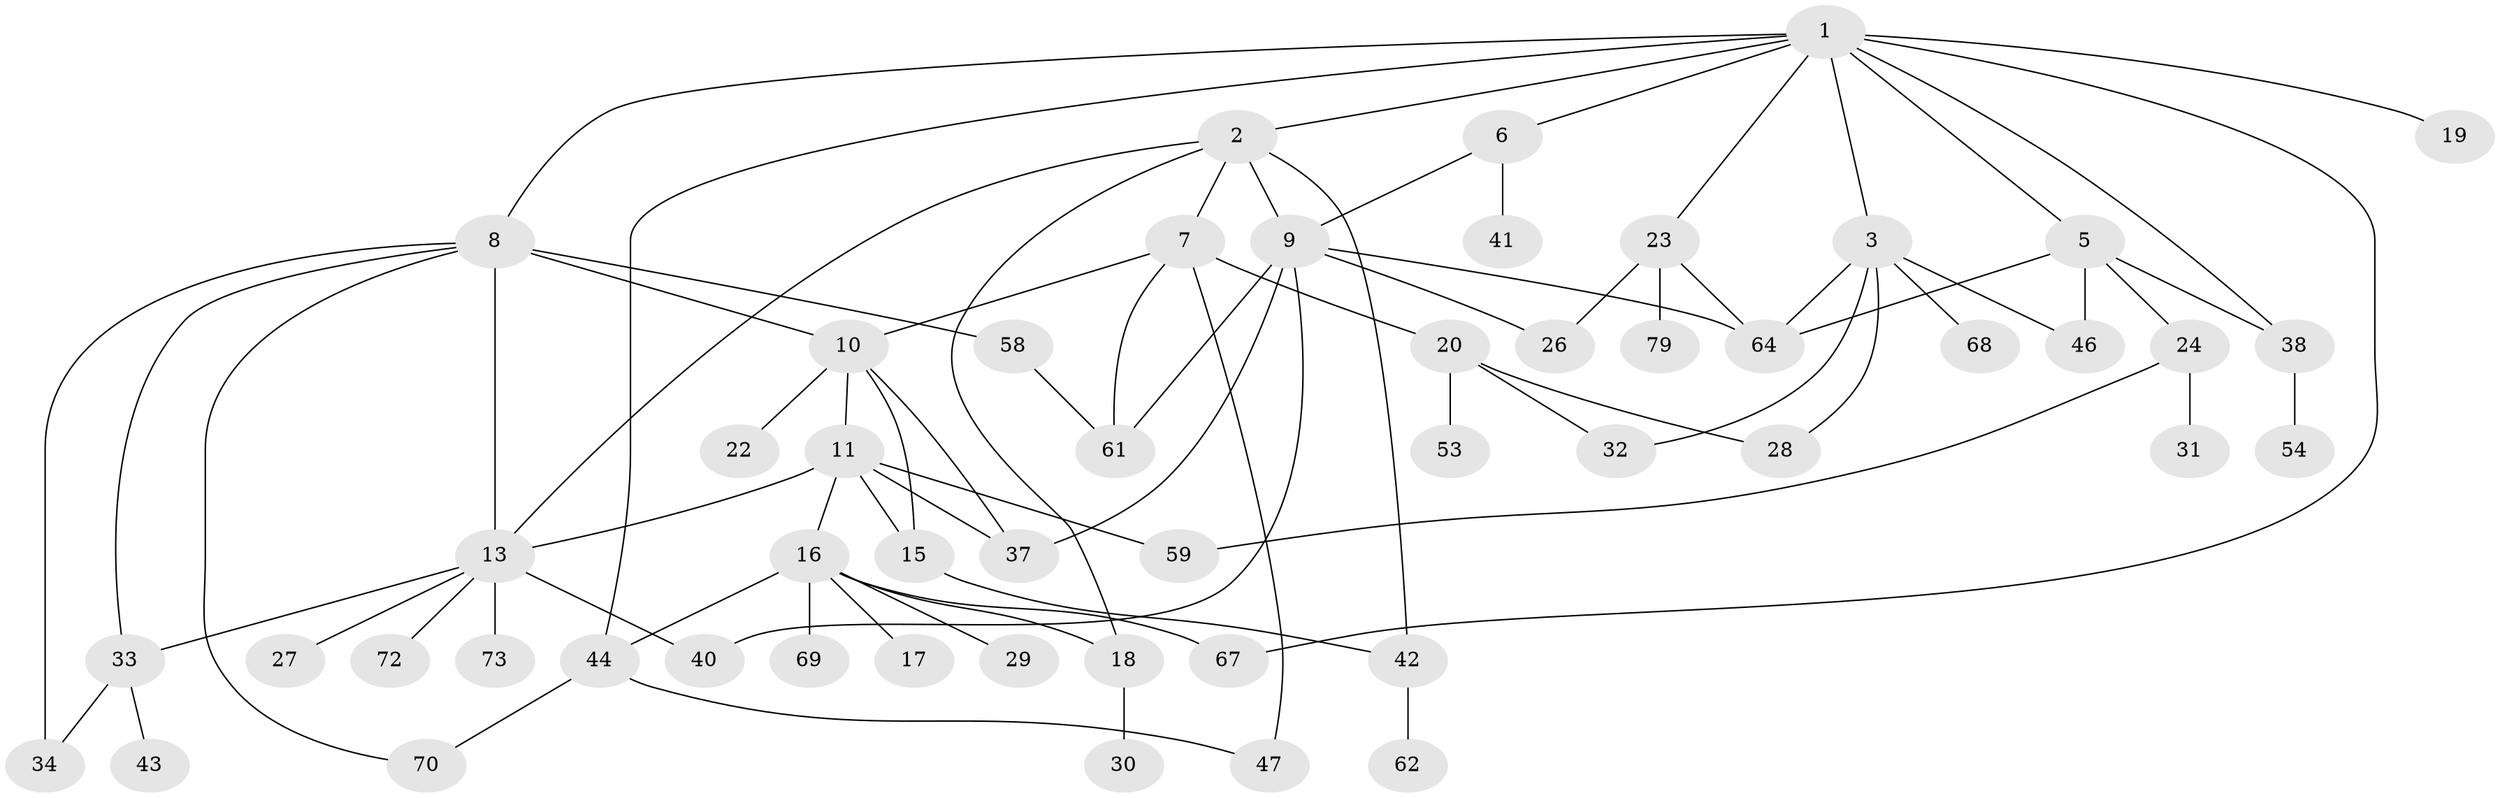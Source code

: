 // Generated by graph-tools (version 1.1) at 2025/23/03/03/25 07:23:34]
// undirected, 52 vertices, 78 edges
graph export_dot {
graph [start="1"]
  node [color=gray90,style=filled];
  1 [super="+4"];
  2 [super="+57"];
  3 [super="+63"];
  5 [super="+14"];
  6 [super="+35"];
  7 [super="+65"];
  8 [super="+12"];
  9 [super="+74"];
  10 [super="+71"];
  11 [super="+49"];
  13 [super="+21"];
  15 [super="+45"];
  16 [super="+78"];
  17;
  18 [super="+25"];
  19;
  20;
  22;
  23 [super="+60"];
  24;
  26 [super="+36"];
  27;
  28 [super="+52"];
  29;
  30 [super="+50"];
  31 [super="+39"];
  32;
  33 [super="+51"];
  34;
  37;
  38;
  40;
  41;
  42 [super="+48"];
  43;
  44 [super="+77"];
  46 [super="+55"];
  47 [super="+56"];
  53;
  54;
  58 [super="+76"];
  59;
  61;
  62;
  64 [super="+66"];
  67 [super="+75"];
  68;
  69;
  70;
  72;
  73;
  79;
  1 -- 2;
  1 -- 3;
  1 -- 5;
  1 -- 6;
  1 -- 38;
  1 -- 67;
  1 -- 19;
  1 -- 23;
  1 -- 8;
  1 -- 44;
  2 -- 7;
  2 -- 9;
  2 -- 13;
  2 -- 18;
  2 -- 42;
  3 -- 32;
  3 -- 64;
  3 -- 28;
  3 -- 68;
  3 -- 46;
  5 -- 24;
  5 -- 38;
  5 -- 46;
  5 -- 64;
  6 -- 41;
  6 -- 9;
  7 -- 10;
  7 -- 20;
  7 -- 61;
  7 -- 47;
  8 -- 13;
  8 -- 33;
  8 -- 34;
  8 -- 58;
  8 -- 70;
  8 -- 10;
  9 -- 37;
  9 -- 40;
  9 -- 61;
  9 -- 64;
  9 -- 26;
  10 -- 11;
  10 -- 15;
  10 -- 22;
  10 -- 37;
  11 -- 16;
  11 -- 13;
  11 -- 15;
  11 -- 59;
  11 -- 37;
  13 -- 73;
  13 -- 72;
  13 -- 40;
  13 -- 27;
  13 -- 33;
  15 -- 42;
  16 -- 17;
  16 -- 29;
  16 -- 69;
  16 -- 44;
  16 -- 67;
  16 -- 18;
  18 -- 30;
  20 -- 28;
  20 -- 53;
  20 -- 32;
  23 -- 26 [weight=2];
  23 -- 79;
  23 -- 64;
  24 -- 31;
  24 -- 59;
  33 -- 34;
  33 -- 43;
  38 -- 54;
  42 -- 62;
  44 -- 47;
  44 -- 70;
  58 -- 61;
}
